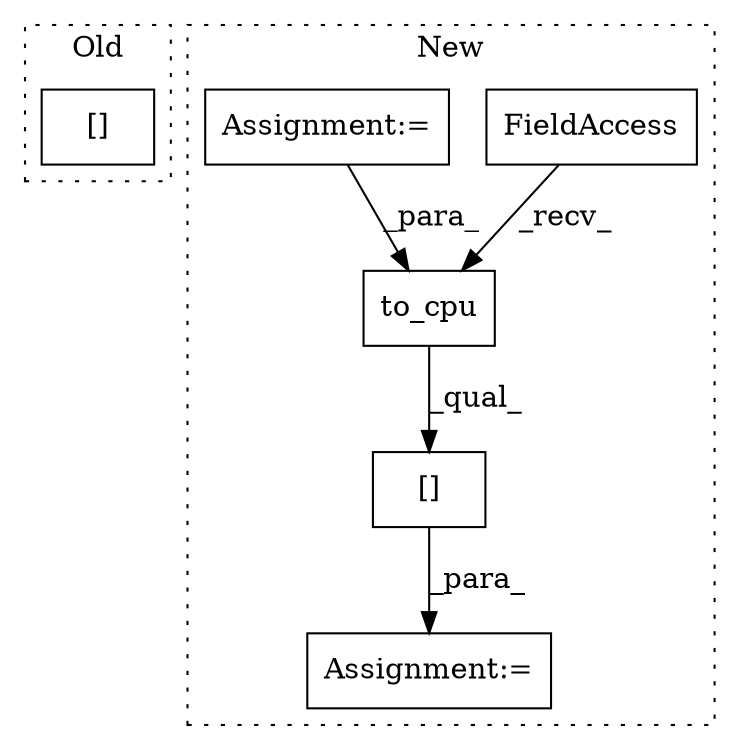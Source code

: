 digraph G {
subgraph cluster0 {
1 [label="[]" a="2" s="5145,5198" l="23,2" shape="box"];
label = "Old";
style="dotted";
}
subgraph cluster1 {
2 [label="to_cpu" a="32" s="4927,4943" l="7,1" shape="box"];
3 [label="[]" a="2" s="5325,5365" l="22,1" shape="box"];
4 [label="FieldAccess" a="22" s="4914" l="12" shape="box"];
5 [label="Assignment:=" a="7" s="5324" l="1" shape="box"];
6 [label="Assignment:=" a="7" s="4744" l="9" shape="box"];
label = "New";
style="dotted";
}
2 -> 3 [label="_qual_"];
3 -> 5 [label="_para_"];
4 -> 2 [label="_recv_"];
6 -> 2 [label="_para_"];
}